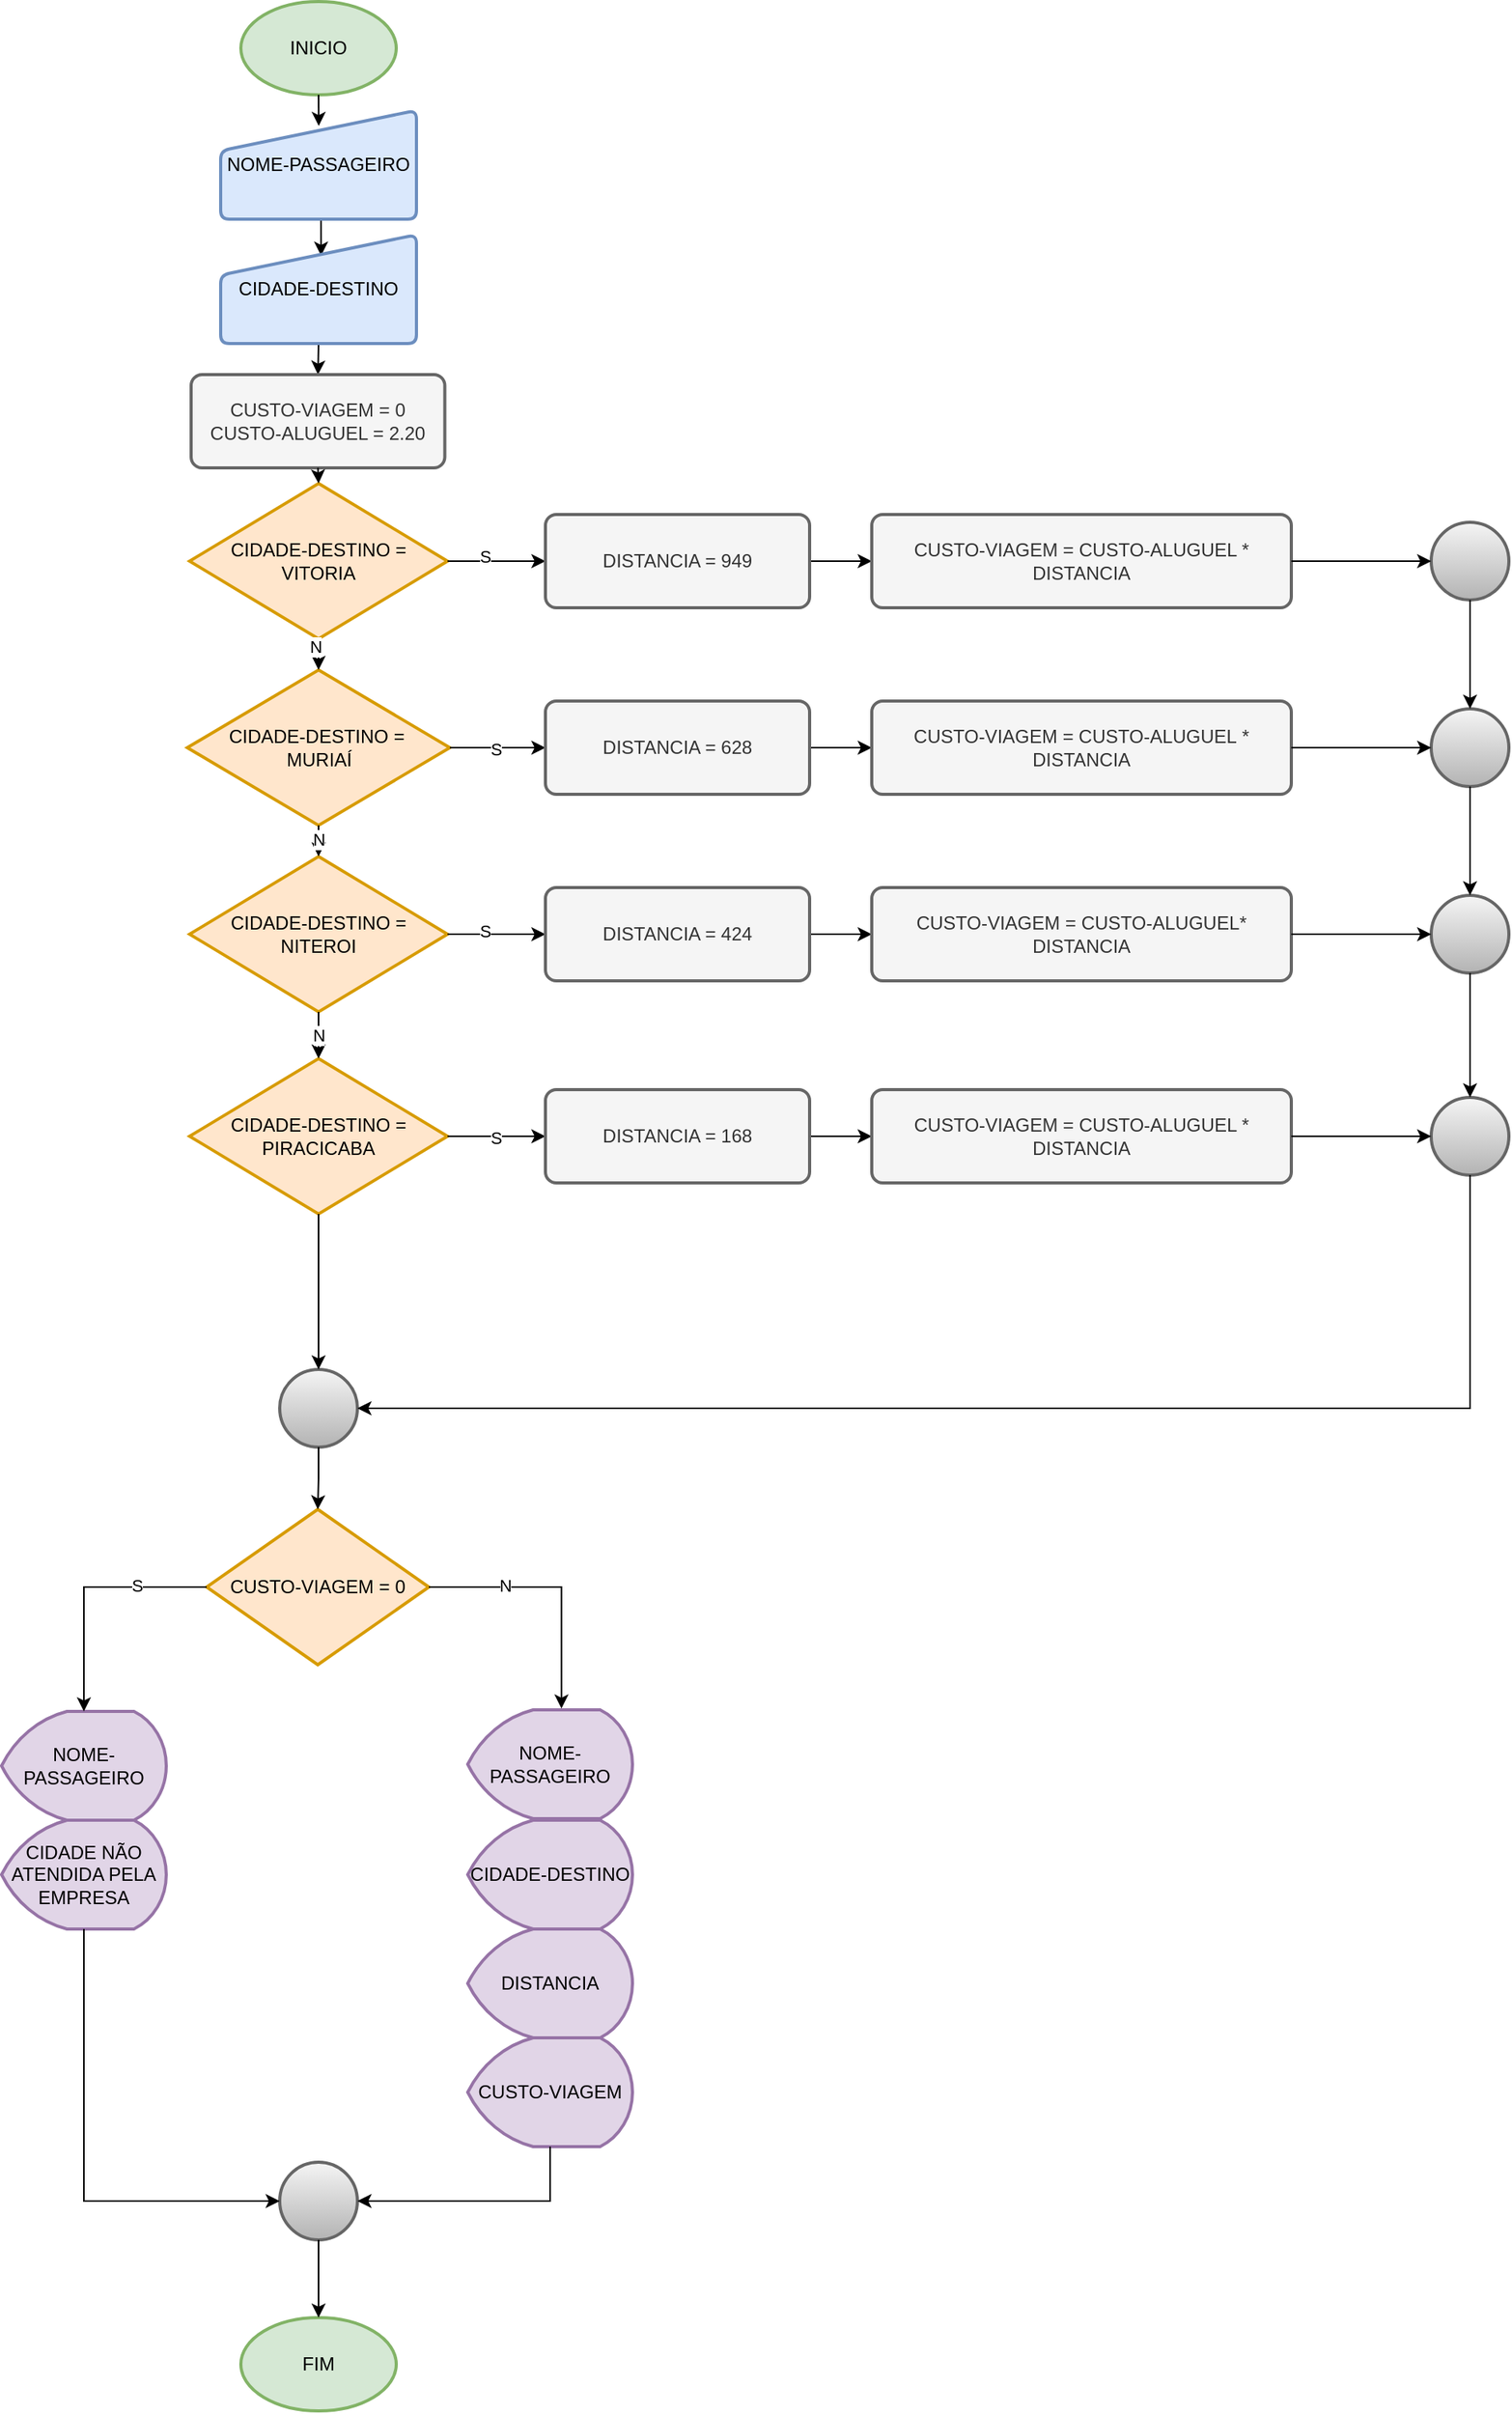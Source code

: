 <mxfile version="26.1.0">
  <diagram name="Página-1" id="jCI9uNuv3OkhH5_w2t9O">
    <mxGraphModel dx="1500" dy="2050" grid="1" gridSize="10" guides="1" tooltips="1" connect="1" arrows="1" fold="1" page="1" pageScale="1" pageWidth="827" pageHeight="1169" math="0" shadow="0">
      <root>
        <mxCell id="0" />
        <mxCell id="1" parent="0" />
        <mxCell id="MnTrNtuLklpGOKofs5Cv-1" value="INICIO" style="strokeWidth=2;html=1;shape=mxgraph.flowchart.start_1;whiteSpace=wrap;fillColor=#d5e8d4;strokeColor=#82b366;" vertex="1" parent="1">
          <mxGeometry x="364" width="100" height="60" as="geometry" />
        </mxCell>
        <mxCell id="MnTrNtuLklpGOKofs5Cv-15" style="edgeStyle=orthogonalEdgeStyle;rounded=0;orthogonalLoop=1;jettySize=auto;html=1;exitX=0.5;exitY=1;exitDx=0;exitDy=0;entryX=0.513;entryY=0.193;entryDx=0;entryDy=0;entryPerimeter=0;" edge="1" parent="1" source="MnTrNtuLklpGOKofs5Cv-3" target="MnTrNtuLklpGOKofs5Cv-4">
          <mxGeometry relative="1" as="geometry" />
        </mxCell>
        <mxCell id="MnTrNtuLklpGOKofs5Cv-3" value="NOME-PASSAGEIRO" style="html=1;strokeWidth=2;shape=manualInput;whiteSpace=wrap;rounded=1;size=26;arcSize=11;fillColor=#dae8fc;strokeColor=#6c8ebf;" vertex="1" parent="1">
          <mxGeometry x="351" y="70" width="126" height="70" as="geometry" />
        </mxCell>
        <mxCell id="MnTrNtuLklpGOKofs5Cv-16" style="edgeStyle=orthogonalEdgeStyle;rounded=0;orthogonalLoop=1;jettySize=auto;html=1;exitX=0.5;exitY=1;exitDx=0;exitDy=0;entryX=0.5;entryY=0;entryDx=0;entryDy=0;" edge="1" parent="1" source="MnTrNtuLklpGOKofs5Cv-4" target="MnTrNtuLklpGOKofs5Cv-10">
          <mxGeometry relative="1" as="geometry" />
        </mxCell>
        <mxCell id="MnTrNtuLklpGOKofs5Cv-4" value="CIDADE-DESTINO" style="html=1;strokeWidth=2;shape=manualInput;whiteSpace=wrap;rounded=1;size=26;arcSize=11;fillColor=#dae8fc;strokeColor=#6c8ebf;" vertex="1" parent="1">
          <mxGeometry x="351" y="150" width="126" height="70" as="geometry" />
        </mxCell>
        <mxCell id="MnTrNtuLklpGOKofs5Cv-18" style="edgeStyle=orthogonalEdgeStyle;rounded=0;orthogonalLoop=1;jettySize=auto;html=1;exitX=1;exitY=0.5;exitDx=0;exitDy=0;exitPerimeter=0;entryX=0;entryY=0.5;entryDx=0;entryDy=0;" edge="1" parent="1" source="MnTrNtuLklpGOKofs5Cv-65" target="MnTrNtuLklpGOKofs5Cv-9">
          <mxGeometry relative="1" as="geometry" />
        </mxCell>
        <mxCell id="MnTrNtuLklpGOKofs5Cv-5" value="CIDADE-DESTINO = VITORIA" style="strokeWidth=2;html=1;shape=mxgraph.flowchart.decision;whiteSpace=wrap;fillColor=#ffe6cc;strokeColor=#d79b00;" vertex="1" parent="1">
          <mxGeometry x="331" y="310" width="166" height="100" as="geometry" />
        </mxCell>
        <mxCell id="MnTrNtuLklpGOKofs5Cv-30" style="edgeStyle=orthogonalEdgeStyle;rounded=0;orthogonalLoop=1;jettySize=auto;html=1;exitX=1;exitY=0.5;exitDx=0;exitDy=0;exitPerimeter=0;entryX=0;entryY=0.5;entryDx=0;entryDy=0;" edge="1" parent="1" source="MnTrNtuLklpGOKofs5Cv-70" target="MnTrNtuLklpGOKofs5Cv-11">
          <mxGeometry relative="1" as="geometry" />
        </mxCell>
        <mxCell id="MnTrNtuLklpGOKofs5Cv-6" value="CIDADE-DESTINO = PIRACICABA" style="strokeWidth=2;html=1;shape=mxgraph.flowchart.decision;whiteSpace=wrap;fillColor=#ffe6cc;strokeColor=#d79b00;" vertex="1" parent="1">
          <mxGeometry x="331" y="680" width="166" height="100" as="geometry" />
        </mxCell>
        <mxCell id="MnTrNtuLklpGOKofs5Cv-24" style="edgeStyle=orthogonalEdgeStyle;rounded=0;orthogonalLoop=1;jettySize=auto;html=1;exitX=1;exitY=0.5;exitDx=0;exitDy=0;exitPerimeter=0;entryX=0;entryY=0.5;entryDx=0;entryDy=0;" edge="1" parent="1" source="MnTrNtuLklpGOKofs5Cv-69" target="MnTrNtuLklpGOKofs5Cv-12">
          <mxGeometry relative="1" as="geometry" />
        </mxCell>
        <mxCell id="MnTrNtuLklpGOKofs5Cv-7" value="CIDADE-DESTINO = NITEROI" style="strokeWidth=2;html=1;shape=mxgraph.flowchart.decision;whiteSpace=wrap;fillColor=#ffe6cc;strokeColor=#d79b00;" vertex="1" parent="1">
          <mxGeometry x="331" y="550" width="166" height="100" as="geometry" />
        </mxCell>
        <mxCell id="MnTrNtuLklpGOKofs5Cv-22" style="edgeStyle=orthogonalEdgeStyle;rounded=0;orthogonalLoop=1;jettySize=auto;html=1;exitX=1;exitY=0.5;exitDx=0;exitDy=0;exitPerimeter=0;entryX=0;entryY=0.5;entryDx=0;entryDy=0;" edge="1" parent="1" source="MnTrNtuLklpGOKofs5Cv-68" target="MnTrNtuLklpGOKofs5Cv-13">
          <mxGeometry relative="1" as="geometry" />
        </mxCell>
        <mxCell id="MnTrNtuLklpGOKofs5Cv-8" value="CIDADE-DESTINO =&amp;nbsp;&lt;div&gt;MURIAÍ&lt;/div&gt;" style="strokeWidth=2;html=1;shape=mxgraph.flowchart.decision;whiteSpace=wrap;fillColor=#ffe6cc;strokeColor=#d79b00;" vertex="1" parent="1">
          <mxGeometry x="329.5" y="430" width="169" height="100" as="geometry" />
        </mxCell>
        <mxCell id="MnTrNtuLklpGOKofs5Cv-9" value="CUSTO-VIAGEM = CUSTO-ALUGUEL * DISTANCIA" style="rounded=1;whiteSpace=wrap;html=1;absoluteArcSize=1;arcSize=14;strokeWidth=2;fillColor=#f5f5f5;fontColor=#333333;strokeColor=#666666;" vertex="1" parent="1">
          <mxGeometry x="770" y="330" width="270" height="60" as="geometry" />
        </mxCell>
        <mxCell id="MnTrNtuLklpGOKofs5Cv-10" value="CUSTO-VIAGEM = 0&lt;div&gt;CUSTO-ALUGUEL = 2.20&lt;/div&gt;" style="rounded=1;whiteSpace=wrap;html=1;absoluteArcSize=1;arcSize=14;strokeWidth=2;fillColor=#f5f5f5;fontColor=#333333;strokeColor=#666666;" vertex="1" parent="1">
          <mxGeometry x="332" y="240" width="163.25" height="60" as="geometry" />
        </mxCell>
        <mxCell id="MnTrNtuLklpGOKofs5Cv-11" value="CUSTO-VIAGEM = CUSTO-ALUGUEL * DISTANCIA" style="rounded=1;whiteSpace=wrap;html=1;absoluteArcSize=1;arcSize=14;strokeWidth=2;fillColor=#f5f5f5;fontColor=#333333;strokeColor=#666666;" vertex="1" parent="1">
          <mxGeometry x="770" y="700" width="270" height="60" as="geometry" />
        </mxCell>
        <mxCell id="MnTrNtuLklpGOKofs5Cv-12" value="CUSTO-VIAGEM = CUSTO-ALUGUEL* DISTANCIA" style="rounded=1;whiteSpace=wrap;html=1;absoluteArcSize=1;arcSize=14;strokeWidth=2;fillColor=#f5f5f5;fontColor=#333333;strokeColor=#666666;" vertex="1" parent="1">
          <mxGeometry x="770" y="570" width="270" height="60" as="geometry" />
        </mxCell>
        <mxCell id="MnTrNtuLklpGOKofs5Cv-13" value="CUSTO-VIAGEM = CUSTO-ALUGUEL&amp;nbsp;* DISTANCIA" style="rounded=1;whiteSpace=wrap;html=1;absoluteArcSize=1;arcSize=14;strokeWidth=2;fillColor=#f5f5f5;fontColor=#333333;strokeColor=#666666;" vertex="1" parent="1">
          <mxGeometry x="770" y="450" width="270" height="60" as="geometry" />
        </mxCell>
        <mxCell id="MnTrNtuLklpGOKofs5Cv-14" style="edgeStyle=orthogonalEdgeStyle;rounded=0;orthogonalLoop=1;jettySize=auto;html=1;exitX=0.5;exitY=1;exitDx=0;exitDy=0;exitPerimeter=0;entryX=0.501;entryY=0.143;entryDx=0;entryDy=0;entryPerimeter=0;" edge="1" parent="1" source="MnTrNtuLklpGOKofs5Cv-1" target="MnTrNtuLklpGOKofs5Cv-3">
          <mxGeometry relative="1" as="geometry" />
        </mxCell>
        <mxCell id="MnTrNtuLklpGOKofs5Cv-17" style="edgeStyle=orthogonalEdgeStyle;rounded=0;orthogonalLoop=1;jettySize=auto;html=1;exitX=0.5;exitY=1;exitDx=0;exitDy=0;entryX=0.5;entryY=0;entryDx=0;entryDy=0;entryPerimeter=0;" edge="1" parent="1" source="MnTrNtuLklpGOKofs5Cv-10" target="MnTrNtuLklpGOKofs5Cv-5">
          <mxGeometry relative="1" as="geometry" />
        </mxCell>
        <mxCell id="MnTrNtuLklpGOKofs5Cv-19" style="edgeStyle=orthogonalEdgeStyle;rounded=0;orthogonalLoop=1;jettySize=auto;html=1;exitX=0.5;exitY=1;exitDx=0;exitDy=0;exitPerimeter=0;entryX=0.5;entryY=0;entryDx=0;entryDy=0;entryPerimeter=0;" edge="1" parent="1" source="MnTrNtuLklpGOKofs5Cv-5" target="MnTrNtuLklpGOKofs5Cv-8">
          <mxGeometry relative="1" as="geometry" />
        </mxCell>
        <mxCell id="MnTrNtuLklpGOKofs5Cv-21" value="N" style="edgeLabel;html=1;align=center;verticalAlign=middle;resizable=0;points=[];" vertex="1" connectable="0" parent="MnTrNtuLklpGOKofs5Cv-19">
          <mxGeometry x="-0.5" y="-2" relative="1" as="geometry">
            <mxPoint as="offset" />
          </mxGeometry>
        </mxCell>
        <mxCell id="MnTrNtuLklpGOKofs5Cv-26" style="edgeStyle=orthogonalEdgeStyle;rounded=0;orthogonalLoop=1;jettySize=auto;html=1;exitX=0.5;exitY=1;exitDx=0;exitDy=0;exitPerimeter=0;entryX=0.5;entryY=0;entryDx=0;entryDy=0;entryPerimeter=0;" edge="1" parent="1" source="MnTrNtuLklpGOKofs5Cv-8" target="MnTrNtuLklpGOKofs5Cv-7">
          <mxGeometry relative="1" as="geometry" />
        </mxCell>
        <mxCell id="MnTrNtuLklpGOKofs5Cv-27" value="N" style="edgeLabel;html=1;align=center;verticalAlign=middle;resizable=0;points=[];" vertex="1" connectable="0" parent="MnTrNtuLklpGOKofs5Cv-26">
          <mxGeometry x="-0.167" relative="1" as="geometry">
            <mxPoint as="offset" />
          </mxGeometry>
        </mxCell>
        <mxCell id="MnTrNtuLklpGOKofs5Cv-28" style="edgeStyle=orthogonalEdgeStyle;rounded=0;orthogonalLoop=1;jettySize=auto;html=1;exitX=0.5;exitY=1;exitDx=0;exitDy=0;exitPerimeter=0;entryX=0.5;entryY=0;entryDx=0;entryDy=0;entryPerimeter=0;" edge="1" parent="1" source="MnTrNtuLklpGOKofs5Cv-7" target="MnTrNtuLklpGOKofs5Cv-6">
          <mxGeometry relative="1" as="geometry" />
        </mxCell>
        <mxCell id="MnTrNtuLklpGOKofs5Cv-29" value="N" style="edgeLabel;html=1;align=center;verticalAlign=middle;resizable=0;points=[];" vertex="1" connectable="0" parent="MnTrNtuLklpGOKofs5Cv-28">
          <mxGeometry relative="1" as="geometry">
            <mxPoint as="offset" />
          </mxGeometry>
        </mxCell>
        <mxCell id="MnTrNtuLklpGOKofs5Cv-32" value="" style="strokeWidth=2;html=1;shape=mxgraph.flowchart.start_2;whiteSpace=wrap;fillColor=#f5f5f5;gradientColor=#b3b3b3;strokeColor=#666666;" vertex="1" parent="1">
          <mxGeometry x="1130" y="335" width="50" height="50" as="geometry" />
        </mxCell>
        <mxCell id="MnTrNtuLklpGOKofs5Cv-33" value="" style="strokeWidth=2;html=1;shape=mxgraph.flowchart.start_2;whiteSpace=wrap;fillColor=#f5f5f5;gradientColor=#b3b3b3;strokeColor=#666666;" vertex="1" parent="1">
          <mxGeometry x="1130" y="455" width="50" height="50" as="geometry" />
        </mxCell>
        <mxCell id="MnTrNtuLklpGOKofs5Cv-34" value="" style="strokeWidth=2;html=1;shape=mxgraph.flowchart.start_2;whiteSpace=wrap;fillColor=#f5f5f5;gradientColor=#b3b3b3;strokeColor=#666666;" vertex="1" parent="1">
          <mxGeometry x="1130" y="575" width="50" height="50" as="geometry" />
        </mxCell>
        <mxCell id="MnTrNtuLklpGOKofs5Cv-35" value="" style="strokeWidth=2;html=1;shape=mxgraph.flowchart.start_2;whiteSpace=wrap;fillColor=#f5f5f5;gradientColor=#b3b3b3;strokeColor=#666666;" vertex="1" parent="1">
          <mxGeometry x="1130" y="705" width="50" height="50" as="geometry" />
        </mxCell>
        <mxCell id="MnTrNtuLklpGOKofs5Cv-36" style="edgeStyle=orthogonalEdgeStyle;rounded=0;orthogonalLoop=1;jettySize=auto;html=1;exitX=1;exitY=0.5;exitDx=0;exitDy=0;entryX=0;entryY=0.5;entryDx=0;entryDy=0;entryPerimeter=0;" edge="1" parent="1" source="MnTrNtuLklpGOKofs5Cv-9" target="MnTrNtuLklpGOKofs5Cv-32">
          <mxGeometry relative="1" as="geometry" />
        </mxCell>
        <mxCell id="MnTrNtuLklpGOKofs5Cv-37" style="edgeStyle=orthogonalEdgeStyle;rounded=0;orthogonalLoop=1;jettySize=auto;html=1;exitX=0.5;exitY=1;exitDx=0;exitDy=0;exitPerimeter=0;entryX=0.5;entryY=0;entryDx=0;entryDy=0;entryPerimeter=0;" edge="1" parent="1" source="MnTrNtuLklpGOKofs5Cv-32" target="MnTrNtuLklpGOKofs5Cv-33">
          <mxGeometry relative="1" as="geometry" />
        </mxCell>
        <mxCell id="MnTrNtuLklpGOKofs5Cv-38" style="edgeStyle=orthogonalEdgeStyle;rounded=0;orthogonalLoop=1;jettySize=auto;html=1;exitX=1;exitY=0.5;exitDx=0;exitDy=0;entryX=0;entryY=0.5;entryDx=0;entryDy=0;entryPerimeter=0;" edge="1" parent="1" source="MnTrNtuLklpGOKofs5Cv-13" target="MnTrNtuLklpGOKofs5Cv-33">
          <mxGeometry relative="1" as="geometry" />
        </mxCell>
        <mxCell id="MnTrNtuLklpGOKofs5Cv-39" style="edgeStyle=orthogonalEdgeStyle;rounded=0;orthogonalLoop=1;jettySize=auto;html=1;exitX=0.5;exitY=1;exitDx=0;exitDy=0;exitPerimeter=0;entryX=0.5;entryY=0;entryDx=0;entryDy=0;entryPerimeter=0;" edge="1" parent="1" source="MnTrNtuLklpGOKofs5Cv-33" target="MnTrNtuLklpGOKofs5Cv-34">
          <mxGeometry relative="1" as="geometry" />
        </mxCell>
        <mxCell id="MnTrNtuLklpGOKofs5Cv-40" style="edgeStyle=orthogonalEdgeStyle;rounded=0;orthogonalLoop=1;jettySize=auto;html=1;exitX=1;exitY=0.5;exitDx=0;exitDy=0;entryX=0;entryY=0.5;entryDx=0;entryDy=0;entryPerimeter=0;" edge="1" parent="1" source="MnTrNtuLklpGOKofs5Cv-12" target="MnTrNtuLklpGOKofs5Cv-34">
          <mxGeometry relative="1" as="geometry" />
        </mxCell>
        <mxCell id="MnTrNtuLklpGOKofs5Cv-41" style="edgeStyle=orthogonalEdgeStyle;rounded=0;orthogonalLoop=1;jettySize=auto;html=1;exitX=0.5;exitY=1;exitDx=0;exitDy=0;exitPerimeter=0;entryX=0.5;entryY=0;entryDx=0;entryDy=0;entryPerimeter=0;" edge="1" parent="1" source="MnTrNtuLklpGOKofs5Cv-34" target="MnTrNtuLklpGOKofs5Cv-35">
          <mxGeometry relative="1" as="geometry" />
        </mxCell>
        <mxCell id="MnTrNtuLklpGOKofs5Cv-42" style="edgeStyle=orthogonalEdgeStyle;rounded=0;orthogonalLoop=1;jettySize=auto;html=1;exitX=1;exitY=0.5;exitDx=0;exitDy=0;entryX=0;entryY=0.5;entryDx=0;entryDy=0;entryPerimeter=0;" edge="1" parent="1" source="MnTrNtuLklpGOKofs5Cv-11" target="MnTrNtuLklpGOKofs5Cv-35">
          <mxGeometry relative="1" as="geometry" />
        </mxCell>
        <mxCell id="MnTrNtuLklpGOKofs5Cv-43" value="" style="strokeWidth=2;html=1;shape=mxgraph.flowchart.start_2;whiteSpace=wrap;fillColor=#f5f5f5;gradientColor=#b3b3b3;strokeColor=#666666;" vertex="1" parent="1">
          <mxGeometry x="389" y="880" width="50" height="50" as="geometry" />
        </mxCell>
        <mxCell id="MnTrNtuLklpGOKofs5Cv-44" style="edgeStyle=orthogonalEdgeStyle;rounded=0;orthogonalLoop=1;jettySize=auto;html=1;exitX=0.5;exitY=1;exitDx=0;exitDy=0;exitPerimeter=0;entryX=1;entryY=0.5;entryDx=0;entryDy=0;entryPerimeter=0;" edge="1" parent="1" source="MnTrNtuLklpGOKofs5Cv-35" target="MnTrNtuLklpGOKofs5Cv-43">
          <mxGeometry relative="1" as="geometry" />
        </mxCell>
        <mxCell id="MnTrNtuLklpGOKofs5Cv-46" value="NOME-PASSAGEIRO" style="strokeWidth=2;html=1;shape=mxgraph.flowchart.display;whiteSpace=wrap;fillColor=#e1d5e7;strokeColor=#9673a6;" vertex="1" parent="1">
          <mxGeometry x="210" y="1100" width="106" height="70" as="geometry" />
        </mxCell>
        <mxCell id="MnTrNtuLklpGOKofs5Cv-48" value="CIDADE NÃO ATENDIDA PELA EMPRESA" style="strokeWidth=2;html=1;shape=mxgraph.flowchart.display;whiteSpace=wrap;fillColor=#e1d5e7;strokeColor=#9673a6;" vertex="1" parent="1">
          <mxGeometry x="210" y="1170" width="106" height="70" as="geometry" />
        </mxCell>
        <mxCell id="MnTrNtuLklpGOKofs5Cv-52" value="CUSTO-VIAGEM = 0" style="strokeWidth=2;html=1;shape=mxgraph.flowchart.decision;whiteSpace=wrap;fillColor=#ffe6cc;strokeColor=#d79b00;" vertex="1" parent="1">
          <mxGeometry x="342" y="970" width="143" height="100" as="geometry" />
        </mxCell>
        <mxCell id="MnTrNtuLklpGOKofs5Cv-54" style="edgeStyle=orthogonalEdgeStyle;rounded=0;orthogonalLoop=1;jettySize=auto;html=1;exitX=0.5;exitY=1;exitDx=0;exitDy=0;exitPerimeter=0;entryX=0.5;entryY=0;entryDx=0;entryDy=0;entryPerimeter=0;" edge="1" parent="1" source="MnTrNtuLklpGOKofs5Cv-6" target="MnTrNtuLklpGOKofs5Cv-43">
          <mxGeometry relative="1" as="geometry" />
        </mxCell>
        <mxCell id="MnTrNtuLklpGOKofs5Cv-55" style="edgeStyle=orthogonalEdgeStyle;rounded=0;orthogonalLoop=1;jettySize=auto;html=1;exitX=0.5;exitY=1;exitDx=0;exitDy=0;exitPerimeter=0;entryX=0.5;entryY=0;entryDx=0;entryDy=0;entryPerimeter=0;" edge="1" parent="1" source="MnTrNtuLklpGOKofs5Cv-43" target="MnTrNtuLklpGOKofs5Cv-52">
          <mxGeometry relative="1" as="geometry" />
        </mxCell>
        <mxCell id="MnTrNtuLklpGOKofs5Cv-56" style="edgeStyle=orthogonalEdgeStyle;rounded=0;orthogonalLoop=1;jettySize=auto;html=1;exitX=0;exitY=0.5;exitDx=0;exitDy=0;exitPerimeter=0;entryX=0.5;entryY=0;entryDx=0;entryDy=0;entryPerimeter=0;" edge="1" parent="1" source="MnTrNtuLklpGOKofs5Cv-52" target="MnTrNtuLklpGOKofs5Cv-46">
          <mxGeometry relative="1" as="geometry" />
        </mxCell>
        <mxCell id="MnTrNtuLklpGOKofs5Cv-57" value="S" style="edgeLabel;html=1;align=center;verticalAlign=middle;resizable=0;points=[];" vertex="1" connectable="0" parent="MnTrNtuLklpGOKofs5Cv-56">
          <mxGeometry x="-0.428" y="-1" relative="1" as="geometry">
            <mxPoint as="offset" />
          </mxGeometry>
        </mxCell>
        <mxCell id="MnTrNtuLklpGOKofs5Cv-60" value="NOME-PASSAGEIRO" style="strokeWidth=2;html=1;shape=mxgraph.flowchart.display;whiteSpace=wrap;fillColor=#e1d5e7;strokeColor=#9673a6;" vertex="1" parent="1">
          <mxGeometry x="510" y="1099" width="106" height="70" as="geometry" />
        </mxCell>
        <mxCell id="MnTrNtuLklpGOKofs5Cv-61" style="edgeStyle=orthogonalEdgeStyle;rounded=0;orthogonalLoop=1;jettySize=auto;html=1;exitX=1;exitY=0.5;exitDx=0;exitDy=0;exitPerimeter=0;entryX=0.569;entryY=-0.012;entryDx=0;entryDy=0;entryPerimeter=0;" edge="1" parent="1" source="MnTrNtuLklpGOKofs5Cv-52" target="MnTrNtuLklpGOKofs5Cv-60">
          <mxGeometry relative="1" as="geometry" />
        </mxCell>
        <mxCell id="MnTrNtuLklpGOKofs5Cv-62" value="N" style="edgeLabel;html=1;align=center;verticalAlign=middle;resizable=0;points=[];" vertex="1" connectable="0" parent="MnTrNtuLklpGOKofs5Cv-61">
          <mxGeometry x="-0.401" y="1" relative="1" as="geometry">
            <mxPoint as="offset" />
          </mxGeometry>
        </mxCell>
        <mxCell id="MnTrNtuLklpGOKofs5Cv-63" value="DISTANCIA" style="strokeWidth=2;html=1;shape=mxgraph.flowchart.display;whiteSpace=wrap;fillColor=#e1d5e7;strokeColor=#9673a6;" vertex="1" parent="1">
          <mxGeometry x="510" y="1240" width="106" height="70" as="geometry" />
        </mxCell>
        <mxCell id="MnTrNtuLklpGOKofs5Cv-64" value="CIDADE-DESTINO" style="strokeWidth=2;html=1;shape=mxgraph.flowchart.display;whiteSpace=wrap;fillColor=#e1d5e7;strokeColor=#9673a6;" vertex="1" parent="1">
          <mxGeometry x="510" y="1170" width="106" height="70" as="geometry" />
        </mxCell>
        <mxCell id="MnTrNtuLklpGOKofs5Cv-66" value="" style="edgeStyle=orthogonalEdgeStyle;rounded=0;orthogonalLoop=1;jettySize=auto;html=1;exitX=1;exitY=0.5;exitDx=0;exitDy=0;exitPerimeter=0;entryX=0;entryY=0.5;entryDx=0;entryDy=0;" edge="1" parent="1" source="MnTrNtuLklpGOKofs5Cv-5" target="MnTrNtuLklpGOKofs5Cv-65">
          <mxGeometry relative="1" as="geometry">
            <mxPoint x="497" y="360" as="sourcePoint" />
            <mxPoint x="770" y="360" as="targetPoint" />
          </mxGeometry>
        </mxCell>
        <mxCell id="MnTrNtuLklpGOKofs5Cv-67" value="S" style="edgeLabel;html=1;align=center;verticalAlign=middle;resizable=0;points=[];" vertex="1" connectable="0" parent="MnTrNtuLklpGOKofs5Cv-66">
          <mxGeometry x="-0.237" y="3" relative="1" as="geometry">
            <mxPoint as="offset" />
          </mxGeometry>
        </mxCell>
        <mxCell id="MnTrNtuLklpGOKofs5Cv-65" value="DISTANCIA = 949" style="rounded=1;whiteSpace=wrap;html=1;absoluteArcSize=1;arcSize=14;strokeWidth=2;fillColor=#f5f5f5;fontColor=#333333;strokeColor=#666666;" vertex="1" parent="1">
          <mxGeometry x="560" y="330" width="170" height="60" as="geometry" />
        </mxCell>
        <mxCell id="MnTrNtuLklpGOKofs5Cv-71" value="" style="edgeStyle=orthogonalEdgeStyle;rounded=0;orthogonalLoop=1;jettySize=auto;html=1;exitX=1;exitY=0.5;exitDx=0;exitDy=0;exitPerimeter=0;entryX=0;entryY=0.5;entryDx=0;entryDy=0;" edge="1" parent="1" source="MnTrNtuLklpGOKofs5Cv-6" target="MnTrNtuLklpGOKofs5Cv-70">
          <mxGeometry relative="1" as="geometry">
            <mxPoint x="497" y="730" as="sourcePoint" />
            <mxPoint x="770" y="730" as="targetPoint" />
          </mxGeometry>
        </mxCell>
        <mxCell id="MnTrNtuLklpGOKofs5Cv-72" value="S" style="edgeLabel;html=1;align=center;verticalAlign=middle;resizable=0;points=[];" vertex="1" connectable="0" parent="MnTrNtuLklpGOKofs5Cv-71">
          <mxGeometry x="-0.009" y="-1" relative="1" as="geometry">
            <mxPoint as="offset" />
          </mxGeometry>
        </mxCell>
        <mxCell id="MnTrNtuLklpGOKofs5Cv-70" value="DISTANCIA = 168" style="rounded=1;whiteSpace=wrap;html=1;absoluteArcSize=1;arcSize=14;strokeWidth=2;fillColor=#f5f5f5;fontColor=#333333;strokeColor=#666666;" vertex="1" parent="1">
          <mxGeometry x="560" y="700" width="170" height="60" as="geometry" />
        </mxCell>
        <mxCell id="MnTrNtuLklpGOKofs5Cv-73" value="" style="edgeStyle=orthogonalEdgeStyle;rounded=0;orthogonalLoop=1;jettySize=auto;html=1;exitX=1;exitY=0.5;exitDx=0;exitDy=0;exitPerimeter=0;entryX=0;entryY=0.5;entryDx=0;entryDy=0;" edge="1" parent="1" source="MnTrNtuLklpGOKofs5Cv-7" target="MnTrNtuLklpGOKofs5Cv-69">
          <mxGeometry relative="1" as="geometry">
            <mxPoint x="497" y="600" as="sourcePoint" />
            <mxPoint x="770" y="600" as="targetPoint" />
          </mxGeometry>
        </mxCell>
        <mxCell id="MnTrNtuLklpGOKofs5Cv-74" value="S" style="edgeLabel;html=1;align=center;verticalAlign=middle;resizable=0;points=[];" vertex="1" connectable="0" parent="MnTrNtuLklpGOKofs5Cv-73">
          <mxGeometry x="-0.237" y="2" relative="1" as="geometry">
            <mxPoint as="offset" />
          </mxGeometry>
        </mxCell>
        <mxCell id="MnTrNtuLklpGOKofs5Cv-69" value="DISTANCIA = 424" style="rounded=1;whiteSpace=wrap;html=1;absoluteArcSize=1;arcSize=14;strokeWidth=2;fillColor=#f5f5f5;fontColor=#333333;strokeColor=#666666;" vertex="1" parent="1">
          <mxGeometry x="560" y="570" width="170" height="60" as="geometry" />
        </mxCell>
        <mxCell id="MnTrNtuLklpGOKofs5Cv-75" value="" style="edgeStyle=orthogonalEdgeStyle;rounded=0;orthogonalLoop=1;jettySize=auto;html=1;exitX=1;exitY=0.5;exitDx=0;exitDy=0;exitPerimeter=0;entryX=0;entryY=0.5;entryDx=0;entryDy=0;" edge="1" parent="1" source="MnTrNtuLklpGOKofs5Cv-8" target="MnTrNtuLklpGOKofs5Cv-68">
          <mxGeometry relative="1" as="geometry">
            <mxPoint x="499" y="480" as="sourcePoint" />
            <mxPoint x="770" y="480" as="targetPoint" />
          </mxGeometry>
        </mxCell>
        <mxCell id="MnTrNtuLklpGOKofs5Cv-76" value="S" style="edgeLabel;html=1;align=center;verticalAlign=middle;resizable=0;points=[];" vertex="1" connectable="0" parent="MnTrNtuLklpGOKofs5Cv-75">
          <mxGeometry x="-0.054" y="-1" relative="1" as="geometry">
            <mxPoint as="offset" />
          </mxGeometry>
        </mxCell>
        <mxCell id="MnTrNtuLklpGOKofs5Cv-68" value="DISTANCIA = 628" style="rounded=1;whiteSpace=wrap;html=1;absoluteArcSize=1;arcSize=14;strokeWidth=2;fillColor=#f5f5f5;fontColor=#333333;strokeColor=#666666;" vertex="1" parent="1">
          <mxGeometry x="560" y="450" width="170" height="60" as="geometry" />
        </mxCell>
        <mxCell id="MnTrNtuLklpGOKofs5Cv-77" value="CUSTO-VIAGEM" style="strokeWidth=2;html=1;shape=mxgraph.flowchart.display;whiteSpace=wrap;fillColor=#e1d5e7;strokeColor=#9673a6;" vertex="1" parent="1">
          <mxGeometry x="510" y="1310" width="106" height="70" as="geometry" />
        </mxCell>
        <mxCell id="MnTrNtuLklpGOKofs5Cv-78" value="FIM" style="strokeWidth=2;html=1;shape=mxgraph.flowchart.start_1;whiteSpace=wrap;fillColor=#d5e8d4;strokeColor=#82b366;" vertex="1" parent="1">
          <mxGeometry x="364" y="1490" width="100" height="60" as="geometry" />
        </mxCell>
        <mxCell id="MnTrNtuLklpGOKofs5Cv-79" value="" style="strokeWidth=2;html=1;shape=mxgraph.flowchart.start_2;whiteSpace=wrap;fillColor=#f5f5f5;gradientColor=#b3b3b3;strokeColor=#666666;" vertex="1" parent="1">
          <mxGeometry x="389" y="1390" width="50" height="50" as="geometry" />
        </mxCell>
        <mxCell id="MnTrNtuLklpGOKofs5Cv-80" style="edgeStyle=orthogonalEdgeStyle;rounded=0;orthogonalLoop=1;jettySize=auto;html=1;exitX=0.5;exitY=1;exitDx=0;exitDy=0;exitPerimeter=0;entryX=1;entryY=0.5;entryDx=0;entryDy=0;entryPerimeter=0;" edge="1" parent="1" source="MnTrNtuLklpGOKofs5Cv-77" target="MnTrNtuLklpGOKofs5Cv-79">
          <mxGeometry relative="1" as="geometry" />
        </mxCell>
        <mxCell id="MnTrNtuLklpGOKofs5Cv-81" style="edgeStyle=orthogonalEdgeStyle;rounded=0;orthogonalLoop=1;jettySize=auto;html=1;exitX=0.5;exitY=1;exitDx=0;exitDy=0;exitPerimeter=0;entryX=0;entryY=0.5;entryDx=0;entryDy=0;entryPerimeter=0;" edge="1" parent="1" source="MnTrNtuLklpGOKofs5Cv-48" target="MnTrNtuLklpGOKofs5Cv-79">
          <mxGeometry relative="1" as="geometry" />
        </mxCell>
        <mxCell id="MnTrNtuLklpGOKofs5Cv-82" style="edgeStyle=orthogonalEdgeStyle;rounded=0;orthogonalLoop=1;jettySize=auto;html=1;exitX=0.5;exitY=1;exitDx=0;exitDy=0;exitPerimeter=0;entryX=0.5;entryY=0;entryDx=0;entryDy=0;entryPerimeter=0;" edge="1" parent="1" source="MnTrNtuLklpGOKofs5Cv-79" target="MnTrNtuLklpGOKofs5Cv-78">
          <mxGeometry relative="1" as="geometry" />
        </mxCell>
      </root>
    </mxGraphModel>
  </diagram>
</mxfile>
